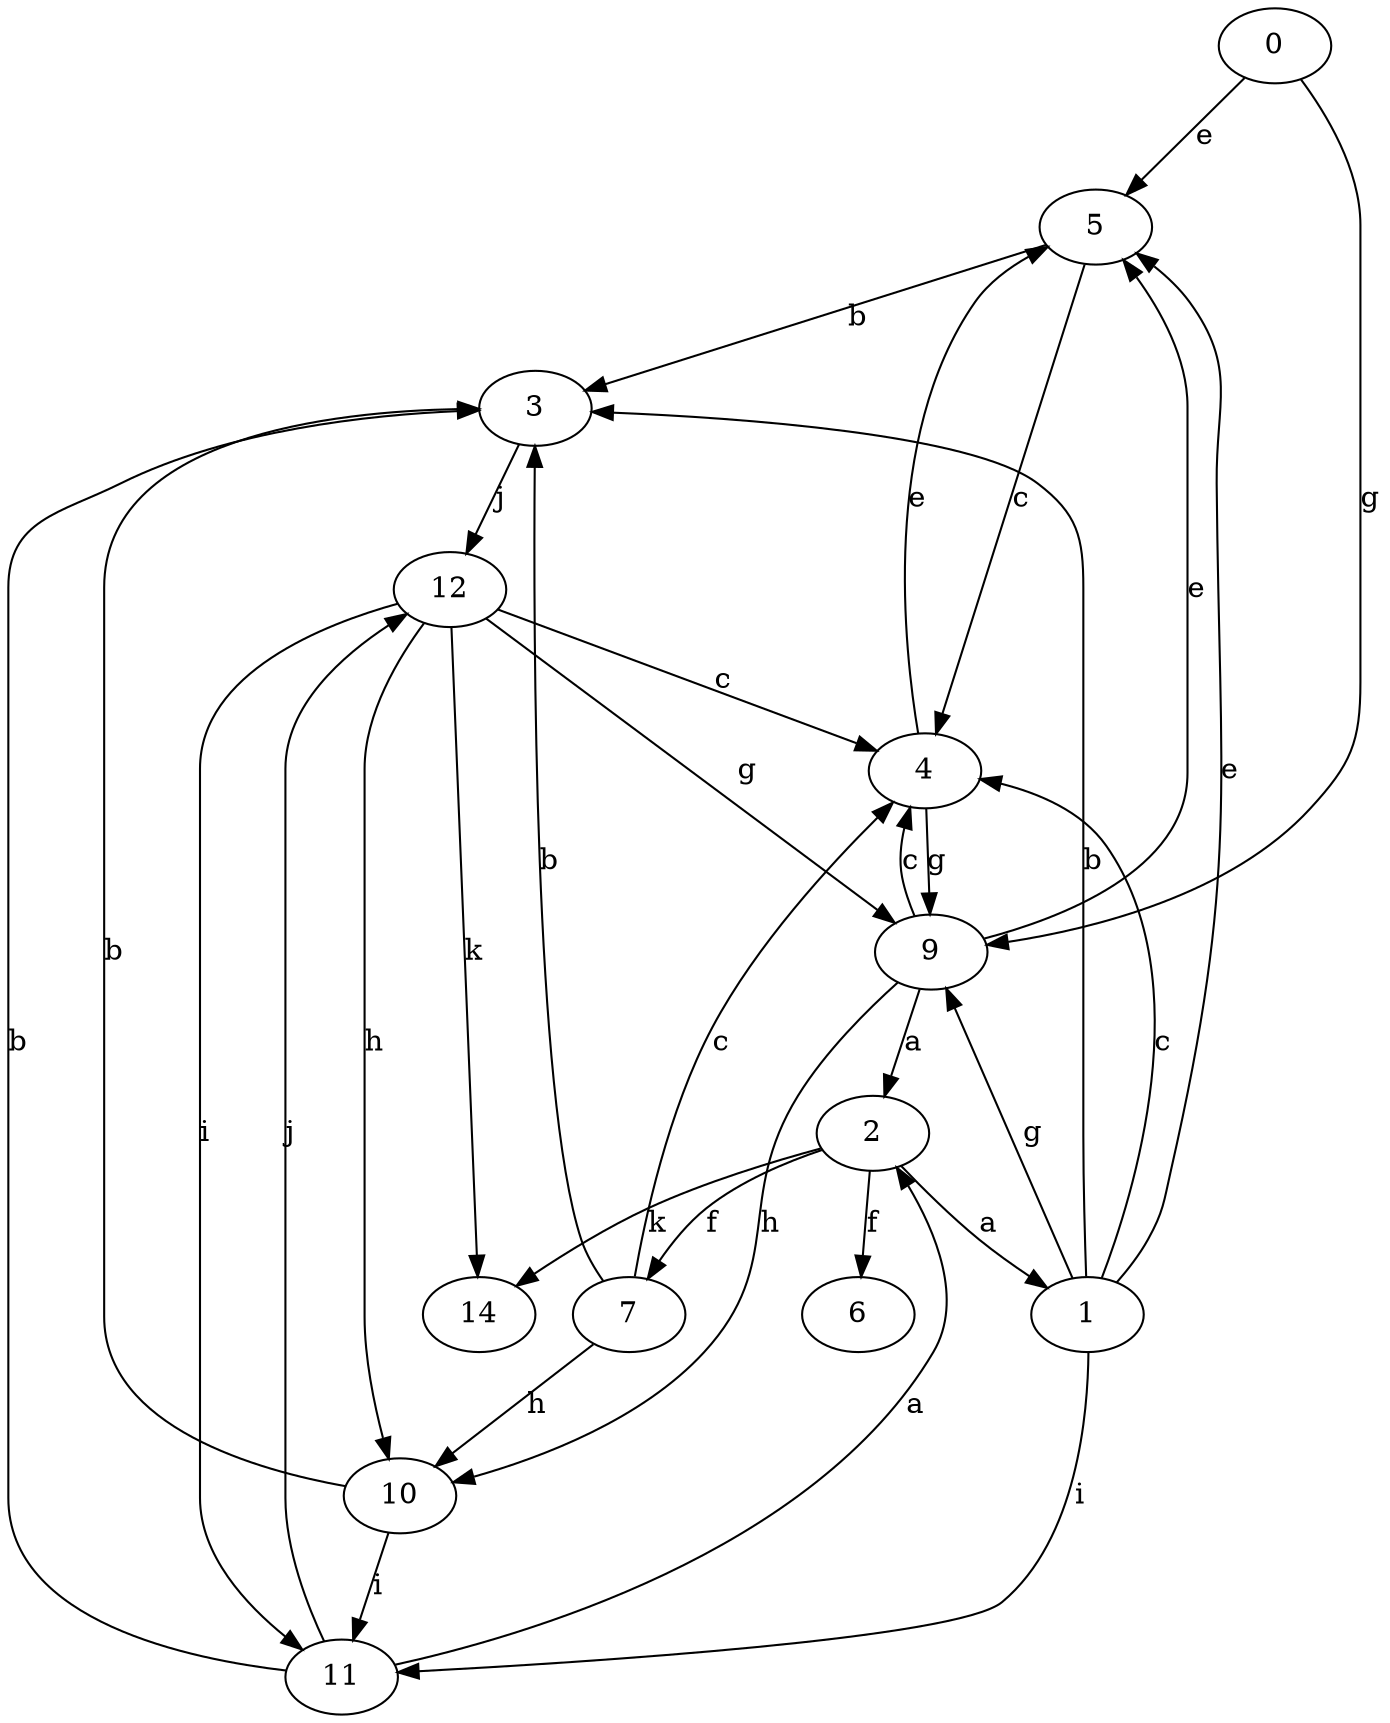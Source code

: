 strict digraph  {
0;
1;
2;
3;
4;
5;
6;
7;
9;
10;
11;
12;
14;
0 -> 5  [label=e];
0 -> 9  [label=g];
1 -> 3  [label=b];
1 -> 4  [label=c];
1 -> 5  [label=e];
1 -> 9  [label=g];
1 -> 11  [label=i];
2 -> 1  [label=a];
2 -> 6  [label=f];
2 -> 7  [label=f];
2 -> 14  [label=k];
3 -> 12  [label=j];
4 -> 5  [label=e];
4 -> 9  [label=g];
5 -> 3  [label=b];
5 -> 4  [label=c];
7 -> 3  [label=b];
7 -> 4  [label=c];
7 -> 10  [label=h];
9 -> 2  [label=a];
9 -> 4  [label=c];
9 -> 5  [label=e];
9 -> 10  [label=h];
10 -> 3  [label=b];
10 -> 11  [label=i];
11 -> 2  [label=a];
11 -> 3  [label=b];
11 -> 12  [label=j];
12 -> 4  [label=c];
12 -> 9  [label=g];
12 -> 10  [label=h];
12 -> 11  [label=i];
12 -> 14  [label=k];
}
